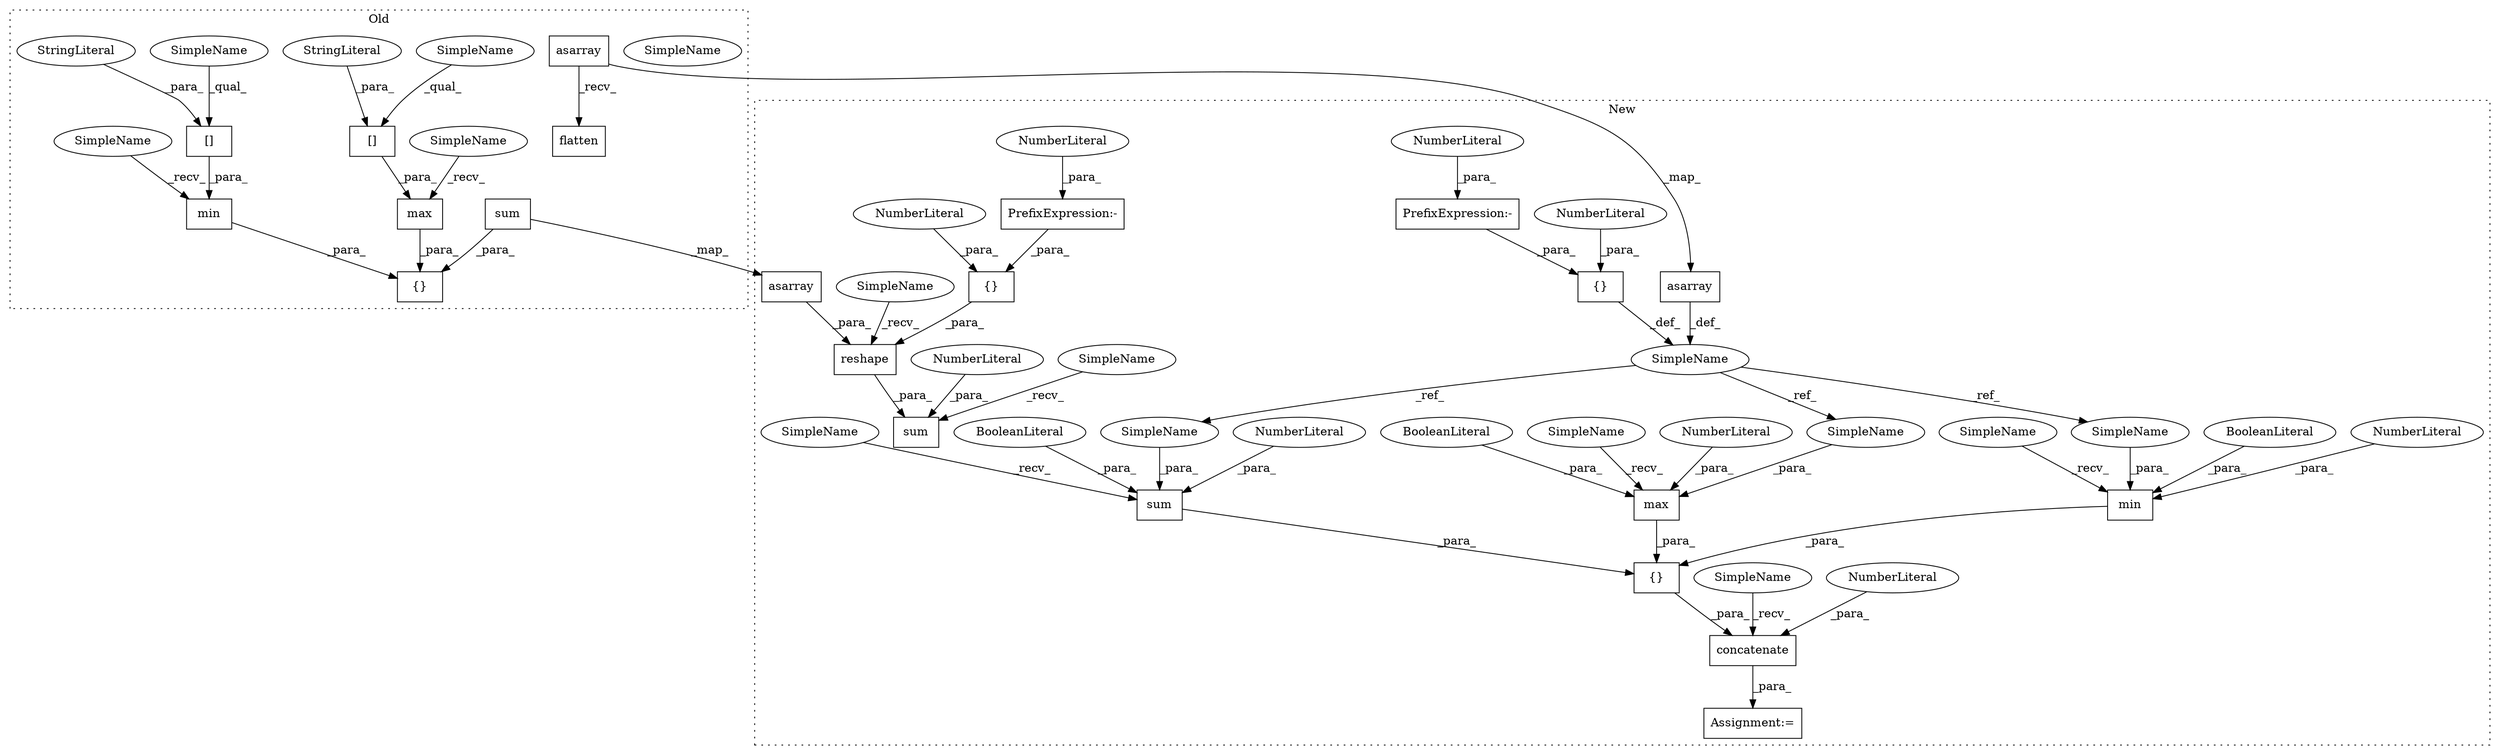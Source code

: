 digraph G {
subgraph cluster0 {
1 [label="SimpleName" a="42" s="18521" l="5" shape="ellipse"];
12 [label="min" a="32" s="18527,18543" l="4,1" shape="box"];
13 [label="{}" a="4" s="18520,18592" l="1,1" shape="box"];
14 [label="[]" a="2" s="18531,18542" l="4,1" shape="box"];
15 [label="max" a="32" s="18551,18567" l="4,1" shape="box"];
16 [label="asarray" a="32" s="18459,18479" l="8,1" shape="box"];
18 [label="flatten" a="32" s="18481" l="9" shape="box"];
26 [label="sum" a="32" s="18575,18591" l="4,1" shape="box"];
32 [label="StringLiteral" a="45" s="18535" l="7" shape="ellipse"];
37 [label="[]" a="2" s="18555,18566" l="4,1" shape="box"];
38 [label="StringLiteral" a="45" s="18559" l="7" shape="ellipse"];
39 [label="SimpleName" a="42" s="18545" l="5" shape="ellipse"];
40 [label="SimpleName" a="42" s="18521" l="5" shape="ellipse"];
41 [label="SimpleName" a="42" s="18531" l="3" shape="ellipse"];
42 [label="SimpleName" a="42" s="18555" l="3" shape="ellipse"];
label = "Old";
style="dotted";
}
subgraph cluster1 {
2 [label="min" a="32" s="19250,19272" l="4,1" shape="box"];
3 [label="Assignment:=" a="7" s="19215" l="1" shape="box"];
4 [label="NumberLiteral" a="34" s="19266" l="1" shape="ellipse"];
5 [label="max" a="32" s="19280,19302" l="4,1" shape="box"];
6 [label="NumberLiteral" a="34" s="19296" l="1" shape="ellipse"];
7 [label="{}" a="4" s="19098,19104" l="1,1" shape="box"];
8 [label="NumberLiteral" a="34" s="19099" l="2" shape="ellipse"];
9 [label="{}" a="4" s="19243,19333" l="1,1" shape="box"];
10 [label="concatenate" a="32" s="19222,19336" l="12,1" shape="box"];
11 [label="NumberLiteral" a="34" s="19335" l="1" shape="ellipse"];
17 [label="asarray" a="32" s="19067,19087" l="8,1" shape="box"];
19 [label="BooleanLiteral" a="9" s="19268" l="4" shape="ellipse"];
20 [label="BooleanLiteral" a="9" s="19298" l="4" shape="ellipse"];
21 [label="SimpleName" a="42" s="19035" l="11" shape="ellipse"];
22 [label="sum" a="32" s="19310,19332" l="4,1" shape="box"];
23 [label="NumberLiteral" a="34" s="19326" l="1" shape="ellipse"];
24 [label="BooleanLiteral" a="9" s="19328" l="4" shape="ellipse"];
25 [label="asarray" a="32" s="19154,19174" l="8,1" shape="box"];
27 [label="sum" a="32" s="19130,19195" l="4,1" shape="box"];
28 [label="NumberLiteral" a="34" s="19194" l="1" shape="ellipse"];
29 [label="{}" a="4" s="19185,19191" l="1,1" shape="box"];
30 [label="NumberLiteral" a="34" s="19186" l="2" shape="ellipse"];
31 [label="reshape" a="32" s="19140,19192" l="8,1" shape="box"];
33 [label="PrefixExpression:-" a="38" s="19189" l="1" shape="box"];
34 [label="NumberLiteral" a="34" s="19190" l="1" shape="ellipse"];
35 [label="PrefixExpression:-" a="38" s="19102" l="1" shape="box"];
36 [label="NumberLiteral" a="34" s="19103" l="1" shape="ellipse"];
43 [label="SimpleName" a="42" s="19134" l="5" shape="ellipse"];
44 [label="SimpleName" a="42" s="19124" l="5" shape="ellipse"];
45 [label="SimpleName" a="42" s="19216" l="5" shape="ellipse"];
46 [label="SimpleName" a="42" s="19244" l="5" shape="ellipse"];
47 [label="SimpleName" a="42" s="19304" l="5" shape="ellipse"];
48 [label="SimpleName" a="42" s="19274" l="5" shape="ellipse"];
49 [label="SimpleName" a="42" s="19314" l="11" shape="ellipse"];
50 [label="SimpleName" a="42" s="19254" l="11" shape="ellipse"];
51 [label="SimpleName" a="42" s="19284" l="11" shape="ellipse"];
label = "New";
style="dotted";
}
2 -> 9 [label="_para_"];
4 -> 2 [label="_para_"];
5 -> 9 [label="_para_"];
6 -> 5 [label="_para_"];
7 -> 21 [label="_def_"];
8 -> 7 [label="_para_"];
9 -> 10 [label="_para_"];
10 -> 3 [label="_para_"];
11 -> 10 [label="_para_"];
12 -> 13 [label="_para_"];
14 -> 12 [label="_para_"];
15 -> 13 [label="_para_"];
16 -> 17 [label="_map_"];
16 -> 18 [label="_recv_"];
17 -> 21 [label="_def_"];
19 -> 2 [label="_para_"];
20 -> 5 [label="_para_"];
21 -> 49 [label="_ref_"];
21 -> 50 [label="_ref_"];
21 -> 51 [label="_ref_"];
22 -> 9 [label="_para_"];
23 -> 22 [label="_para_"];
24 -> 22 [label="_para_"];
25 -> 31 [label="_para_"];
26 -> 25 [label="_map_"];
26 -> 13 [label="_para_"];
28 -> 27 [label="_para_"];
29 -> 31 [label="_para_"];
30 -> 29 [label="_para_"];
31 -> 27 [label="_para_"];
32 -> 14 [label="_para_"];
33 -> 29 [label="_para_"];
34 -> 33 [label="_para_"];
35 -> 7 [label="_para_"];
36 -> 35 [label="_para_"];
37 -> 15 [label="_para_"];
38 -> 37 [label="_para_"];
39 -> 15 [label="_recv_"];
40 -> 12 [label="_recv_"];
41 -> 14 [label="_qual_"];
42 -> 37 [label="_qual_"];
43 -> 31 [label="_recv_"];
44 -> 27 [label="_recv_"];
45 -> 10 [label="_recv_"];
46 -> 2 [label="_recv_"];
47 -> 22 [label="_recv_"];
48 -> 5 [label="_recv_"];
49 -> 22 [label="_para_"];
50 -> 2 [label="_para_"];
51 -> 5 [label="_para_"];
}